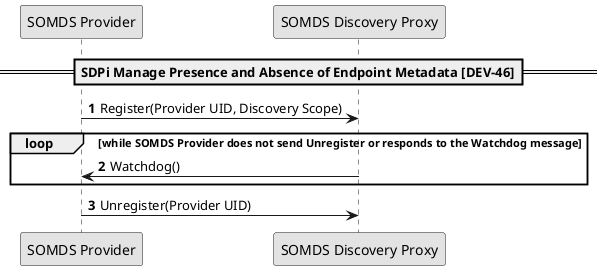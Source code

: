 @startuml

skinparam monochrome true
autonumber


!global $str_somds_provider = "SOMDS Provider"
!global $str_somds_discovery_proxy = "SOMDS Discovery Proxy"

participant "$str_somds_provider" as provider
participant "$str_somds_discovery_proxy" as discovery_proxy

==SDPi Manage Presence and Absence of Endpoint Metadata [DEV-46]==
discovery_proxy <- provider: Register(Provider UID, Discovery Scope)

loop while SOMDS Provider does not send Unregister or responds to the Watchdog message
    provider <- discovery_proxy: Watchdog()
end

discovery_proxy <- provider: Unregister(Provider UID)

@enduml